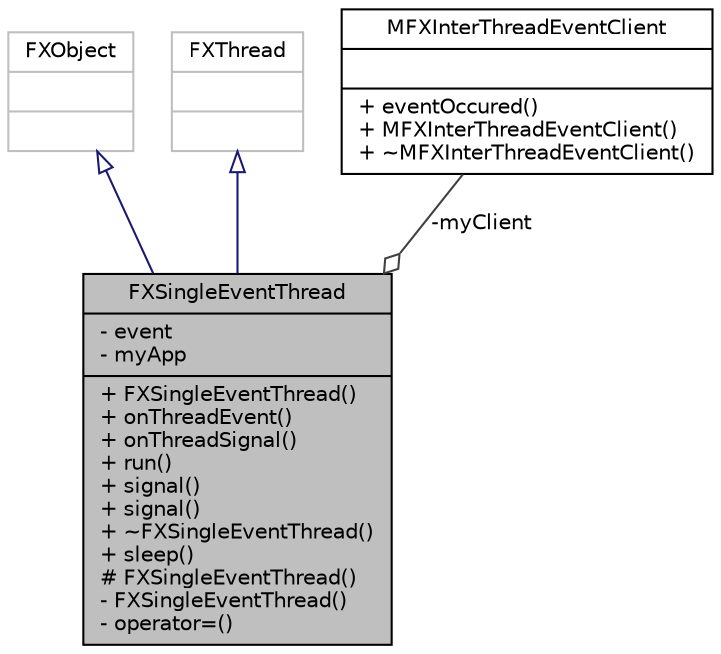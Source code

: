digraph "FXSingleEventThread"
{
  edge [fontname="Helvetica",fontsize="10",labelfontname="Helvetica",labelfontsize="10"];
  node [fontname="Helvetica",fontsize="10",shape=record];
  Node6 [label="{FXSingleEventThread\n|- event\l- myApp\l|+ FXSingleEventThread()\l+ onThreadEvent()\l+ onThreadSignal()\l+ run()\l+ signal()\l+ signal()\l+ ~FXSingleEventThread()\l+ sleep()\l# FXSingleEventThread()\l- FXSingleEventThread()\l- operator=()\l}",height=0.2,width=0.4,color="black", fillcolor="grey75", style="filled", fontcolor="black"];
  Node7 -> Node6 [dir="back",color="midnightblue",fontsize="10",style="solid",arrowtail="onormal",fontname="Helvetica"];
  Node7 [label="{FXObject\n||}",height=0.2,width=0.4,color="grey75", fillcolor="white", style="filled"];
  Node8 -> Node6 [dir="back",color="midnightblue",fontsize="10",style="solid",arrowtail="onormal",fontname="Helvetica"];
  Node8 [label="{FXThread\n||}",height=0.2,width=0.4,color="grey75", fillcolor="white", style="filled"];
  Node9 -> Node6 [color="grey25",fontsize="10",style="solid",label=" -myClient" ,arrowhead="odiamond",fontname="Helvetica"];
  Node9 [label="{MFXInterThreadEventClient\n||+ eventOccured()\l+ MFXInterThreadEventClient()\l+ ~MFXInterThreadEventClient()\l}",height=0.2,width=0.4,color="black", fillcolor="white", style="filled",URL="$d7/d41/class_m_f_x_inter_thread_event_client.html"];
}
